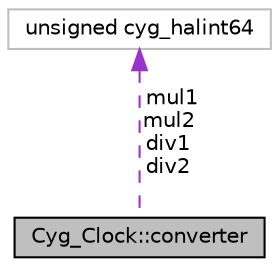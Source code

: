 digraph "Cyg_Clock::converter"
{
  edge [fontname="Helvetica",fontsize="10",labelfontname="Helvetica",labelfontsize="10"];
  node [fontname="Helvetica",fontsize="10",shape=record];
  Node1 [label="Cyg_Clock::converter",height=0.2,width=0.4,color="black", fillcolor="grey75", style="filled" fontcolor="black"];
  Node2 -> Node1 [dir="back",color="darkorchid3",fontsize="10",style="dashed",label=" mul1\nmul2\ndiv1\ndiv2" ,fontname="Helvetica"];
  Node2 [label="unsigned cyg_halint64",height=0.2,width=0.4,color="grey75", fillcolor="white", style="filled"];
}
